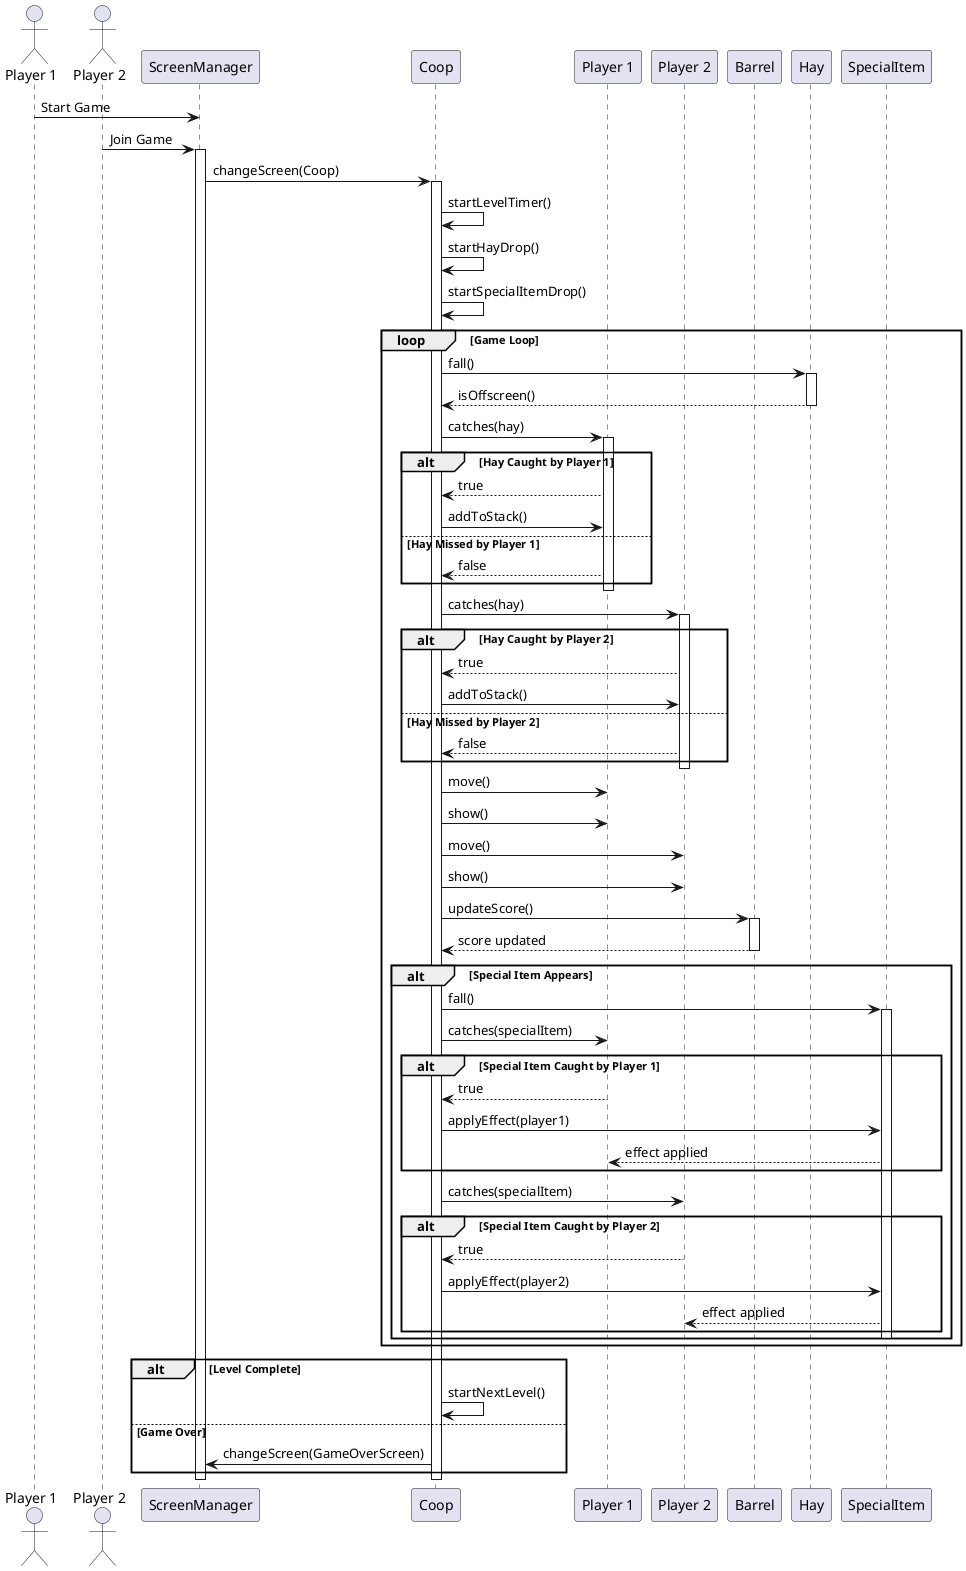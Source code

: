 @startuml sequence_diagram_coop

actor "Player 1" as P1
actor "Player 2" as P2
participant "ScreenManager" as SM
participant "Coop" as Coop
participant "Player 1" as Player1
participant "Player 2" as Player2
participant "Barrel" as B
participant "Hay" as H
participant "SpecialItem" as SI

P1 -> SM: Start Game
P2 -> SM: Join Game
activate SM
SM -> Coop: changeScreen(Coop)
activate Coop

Coop -> Coop: startLevelTimer()
Coop -> Coop: startHayDrop()
Coop -> Coop: startSpecialItemDrop()

loop Game Loop
    Coop -> H: fall()
    activate H
    H --> Coop: isOffscreen()
    deactivate H
    
    Coop -> Player1: catches(hay)
    activate Player1
    alt Hay Caught by Player 1
        Player1 --> Coop: true
        Coop -> Player1: addToStack()
    else Hay Missed by Player 1
        Player1 --> Coop: false
    end
    deactivate Player1
    
    Coop -> Player2: catches(hay)
    activate Player2
    alt Hay Caught by Player 2
        Player2 --> Coop: true
        Coop -> Player2: addToStack()
    else Hay Missed by Player 2
        Player2 --> Coop: false
    end
    deactivate Player2
    
    Coop -> Player1: move()
    Coop -> Player1: show()
    Coop -> Player2: move()
    Coop -> Player2: show()
    
    Coop -> B: updateScore()
    activate B
    B --> Coop: score updated
    deactivate B
    
    alt Special Item Appears
        Coop -> SI: fall()
        activate SI
        Coop -> Player1: catches(specialItem)
        alt Special Item Caught by Player 1
            Player1 --> Coop: true
            Coop -> SI: applyEffect(player1)
            SI --> Player1: effect applied
        end
        
        Coop -> Player2: catches(specialItem)
        alt Special Item Caught by Player 2
            Player2 --> Coop: true
            Coop -> SI: applyEffect(player2)
            SI --> Player2: effect applied
        end
        deactivate SI
    end
end

alt Level Complete
    Coop -> Coop: startNextLevel()
else Game Over
    Coop -> SM: changeScreen(GameOverScreen)
end

deactivate Coop
deactivate SM
@enduml 